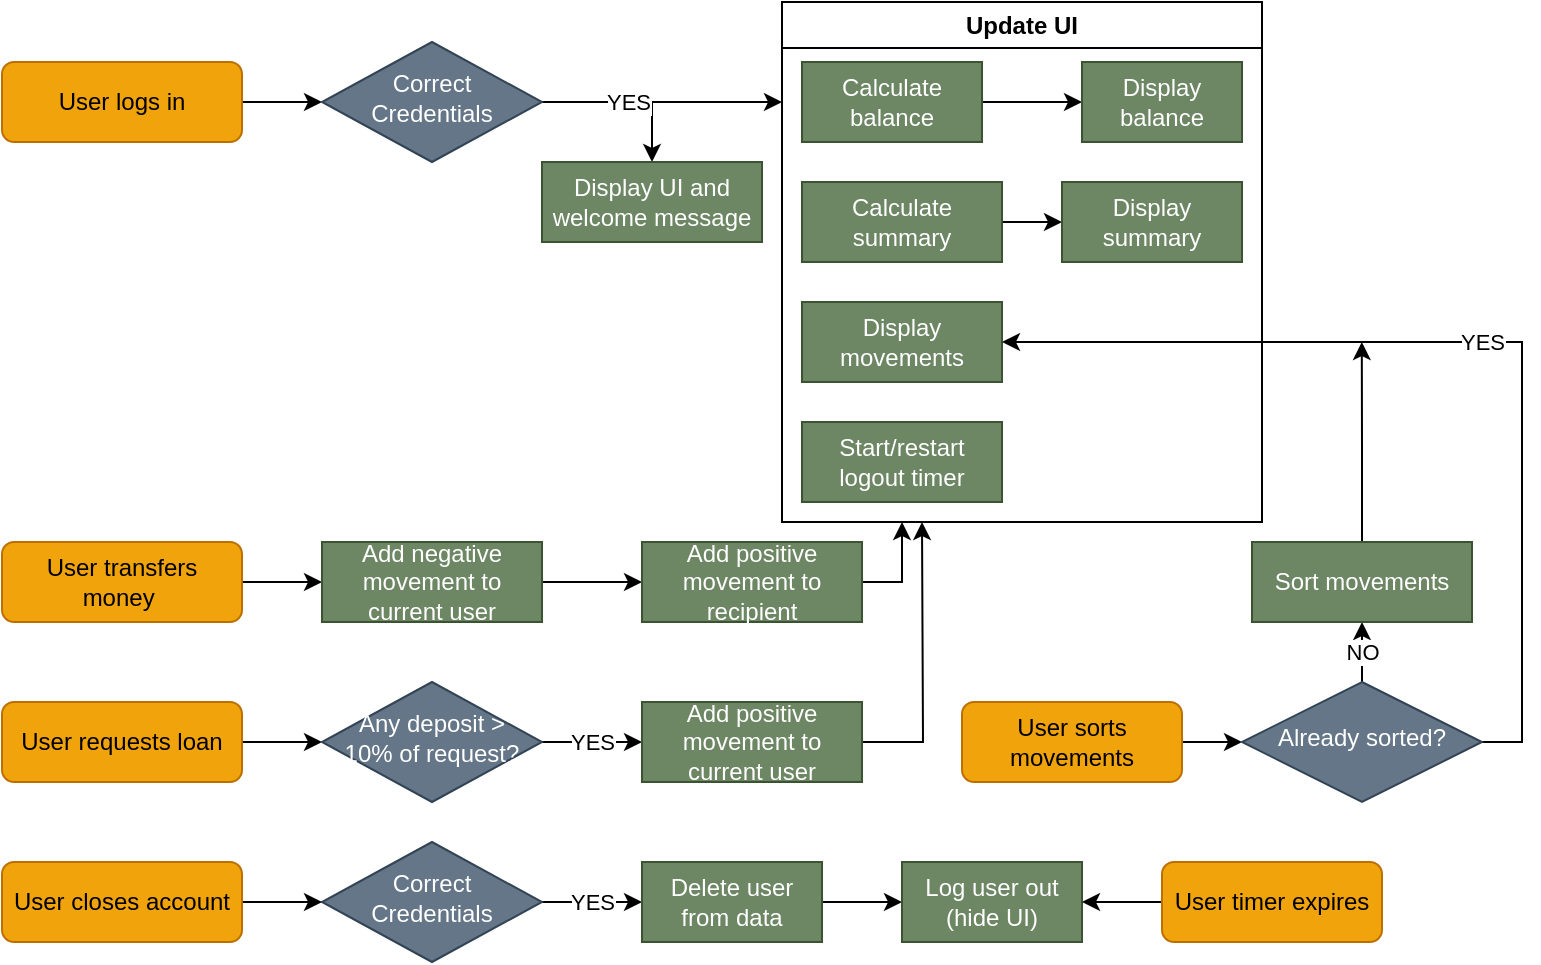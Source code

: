 <mxfile version="24.7.17">
  <diagram id="C5RBs43oDa-KdzZeNtuy" name="Page-1">
    <mxGraphModel dx="757" dy="681" grid="1" gridSize="10" guides="1" tooltips="1" connect="1" arrows="1" fold="1" page="1" pageScale="1" pageWidth="827" pageHeight="1169" math="0" shadow="0">
      <root>
        <mxCell id="WIyWlLk6GJQsqaUBKTNV-0" />
        <mxCell id="WIyWlLk6GJQsqaUBKTNV-1" parent="WIyWlLk6GJQsqaUBKTNV-0" />
        <mxCell id="kOU8PxFYshsEvwVghsib-7" style="edgeStyle=orthogonalEdgeStyle;rounded=0;orthogonalLoop=1;jettySize=auto;html=1;exitX=1;exitY=0.5;exitDx=0;exitDy=0;entryX=0;entryY=0.5;entryDx=0;entryDy=0;" edge="1" parent="WIyWlLk6GJQsqaUBKTNV-1" source="WIyWlLk6GJQsqaUBKTNV-3" target="kOU8PxFYshsEvwVghsib-6">
          <mxGeometry relative="1" as="geometry" />
        </mxCell>
        <mxCell id="WIyWlLk6GJQsqaUBKTNV-3" value="User logs in" style="rounded=1;whiteSpace=wrap;html=1;fontSize=12;glass=0;strokeWidth=1;shadow=0;fillColor=#f0a30a;fontColor=#000000;strokeColor=#BD7000;" parent="WIyWlLk6GJQsqaUBKTNV-1" vertex="1">
          <mxGeometry x="10" y="30" width="120" height="40" as="geometry" />
        </mxCell>
        <mxCell id="kOU8PxFYshsEvwVghsib-5" style="edgeStyle=orthogonalEdgeStyle;rounded=0;orthogonalLoop=1;jettySize=auto;html=1;exitX=1;exitY=0.5;exitDx=0;exitDy=0;entryX=0;entryY=0.5;entryDx=0;entryDy=0;" edge="1" parent="WIyWlLk6GJQsqaUBKTNV-1" source="WIyWlLk6GJQsqaUBKTNV-7" target="kOU8PxFYshsEvwVghsib-4">
          <mxGeometry relative="1" as="geometry" />
        </mxCell>
        <mxCell id="WIyWlLk6GJQsqaUBKTNV-7" value="User transfers money&amp;nbsp;" style="rounded=1;whiteSpace=wrap;html=1;fontSize=12;glass=0;strokeWidth=1;shadow=0;fillColor=#f0a30a;fontColor=#000000;strokeColor=#BD7000;" parent="WIyWlLk6GJQsqaUBKTNV-1" vertex="1">
          <mxGeometry x="10" y="270" width="120" height="40" as="geometry" />
        </mxCell>
        <mxCell id="kOU8PxFYshsEvwVghsib-34" value="YES" style="edgeStyle=orthogonalEdgeStyle;rounded=0;orthogonalLoop=1;jettySize=auto;html=1;exitX=1;exitY=0.5;exitDx=0;exitDy=0;entryX=0;entryY=0.5;entryDx=0;entryDy=0;" edge="1" parent="WIyWlLk6GJQsqaUBKTNV-1" source="WIyWlLk6GJQsqaUBKTNV-10" target="kOU8PxFYshsEvwVghsib-23">
          <mxGeometry relative="1" as="geometry" />
        </mxCell>
        <mxCell id="WIyWlLk6GJQsqaUBKTNV-10" value="Correct Credentials" style="rhombus;whiteSpace=wrap;html=1;shadow=0;fontFamily=Helvetica;fontSize=12;align=center;strokeWidth=1;spacing=6;spacingTop=-4;fillColor=#647687;fontColor=#ffffff;strokeColor=#314354;" parent="WIyWlLk6GJQsqaUBKTNV-1" vertex="1">
          <mxGeometry x="170" y="420" width="110" height="60" as="geometry" />
        </mxCell>
        <mxCell id="kOU8PxFYshsEvwVghsib-1" style="edgeStyle=orthogonalEdgeStyle;rounded=0;orthogonalLoop=1;jettySize=auto;html=1;exitX=1;exitY=0.5;exitDx=0;exitDy=0;entryX=0;entryY=0.5;entryDx=0;entryDy=0;" edge="1" parent="WIyWlLk6GJQsqaUBKTNV-1" source="WIyWlLk6GJQsqaUBKTNV-11" target="kOU8PxFYshsEvwVghsib-0">
          <mxGeometry relative="1" as="geometry" />
        </mxCell>
        <mxCell id="WIyWlLk6GJQsqaUBKTNV-11" value="User requests loan" style="rounded=1;whiteSpace=wrap;html=1;fontSize=12;glass=0;strokeWidth=1;shadow=0;fillColor=#f0a30a;fontColor=#000000;strokeColor=#BD7000;" parent="WIyWlLk6GJQsqaUBKTNV-1" vertex="1">
          <mxGeometry x="10" y="350" width="120" height="40" as="geometry" />
        </mxCell>
        <mxCell id="kOU8PxFYshsEvwVghsib-2" style="edgeStyle=orthogonalEdgeStyle;rounded=0;orthogonalLoop=1;jettySize=auto;html=1;exitX=1;exitY=0.5;exitDx=0;exitDy=0;entryX=0;entryY=0.5;entryDx=0;entryDy=0;" edge="1" parent="WIyWlLk6GJQsqaUBKTNV-1" source="WIyWlLk6GJQsqaUBKTNV-12" target="WIyWlLk6GJQsqaUBKTNV-10">
          <mxGeometry relative="1" as="geometry" />
        </mxCell>
        <mxCell id="WIyWlLk6GJQsqaUBKTNV-12" value="User closes account" style="rounded=1;whiteSpace=wrap;html=1;fontSize=12;glass=0;strokeWidth=1;shadow=0;fillColor=#f0a30a;fontColor=#000000;strokeColor=#BD7000;" parent="WIyWlLk6GJQsqaUBKTNV-1" vertex="1">
          <mxGeometry x="10" y="430" width="120" height="40" as="geometry" />
        </mxCell>
        <mxCell id="kOU8PxFYshsEvwVghsib-32" value="YES" style="edgeStyle=orthogonalEdgeStyle;rounded=0;orthogonalLoop=1;jettySize=auto;html=1;exitX=1;exitY=0.5;exitDx=0;exitDy=0;entryX=0;entryY=0.5;entryDx=0;entryDy=0;" edge="1" parent="WIyWlLk6GJQsqaUBKTNV-1" source="kOU8PxFYshsEvwVghsib-0" target="kOU8PxFYshsEvwVghsib-22">
          <mxGeometry relative="1" as="geometry" />
        </mxCell>
        <mxCell id="kOU8PxFYshsEvwVghsib-0" value="Any deposit &amp;gt; 10% of request?" style="rhombus;whiteSpace=wrap;html=1;shadow=0;fontFamily=Helvetica;fontSize=12;align=center;strokeWidth=1;spacing=6;spacingTop=-4;fillColor=#647687;fontColor=#ffffff;strokeColor=#314354;" vertex="1" parent="WIyWlLk6GJQsqaUBKTNV-1">
          <mxGeometry x="170" y="340" width="110" height="60" as="geometry" />
        </mxCell>
        <mxCell id="kOU8PxFYshsEvwVghsib-31" style="edgeStyle=orthogonalEdgeStyle;rounded=0;orthogonalLoop=1;jettySize=auto;html=1;exitX=1;exitY=0.5;exitDx=0;exitDy=0;entryX=0;entryY=0.5;entryDx=0;entryDy=0;" edge="1" parent="WIyWlLk6GJQsqaUBKTNV-1" source="kOU8PxFYshsEvwVghsib-4" target="kOU8PxFYshsEvwVghsib-21">
          <mxGeometry relative="1" as="geometry" />
        </mxCell>
        <mxCell id="kOU8PxFYshsEvwVghsib-4" value="Add negative movement to current user" style="rounded=0;whiteSpace=wrap;html=1;fillColor=#6d8764;fontColor=#ffffff;strokeColor=#3A5431;" vertex="1" parent="WIyWlLk6GJQsqaUBKTNV-1">
          <mxGeometry x="170" y="270" width="110" height="40" as="geometry" />
        </mxCell>
        <mxCell id="kOU8PxFYshsEvwVghsib-12" style="edgeStyle=orthogonalEdgeStyle;rounded=0;orthogonalLoop=1;jettySize=auto;html=1;exitX=1;exitY=0.5;exitDx=0;exitDy=0;" edge="1" parent="WIyWlLk6GJQsqaUBKTNV-1" source="kOU8PxFYshsEvwVghsib-6">
          <mxGeometry relative="1" as="geometry">
            <mxPoint x="400" y="50" as="targetPoint" />
          </mxGeometry>
        </mxCell>
        <mxCell id="kOU8PxFYshsEvwVghsib-13" value="YES" style="edgeStyle=orthogonalEdgeStyle;rounded=0;orthogonalLoop=1;jettySize=auto;html=1;exitX=1;exitY=0.5;exitDx=0;exitDy=0;entryX=0.5;entryY=0;entryDx=0;entryDy=0;" edge="1" parent="WIyWlLk6GJQsqaUBKTNV-1" source="kOU8PxFYshsEvwVghsib-6" target="kOU8PxFYshsEvwVghsib-11">
          <mxGeometry relative="1" as="geometry" />
        </mxCell>
        <mxCell id="kOU8PxFYshsEvwVghsib-6" value="Correct Credentials" style="rhombus;whiteSpace=wrap;html=1;shadow=0;fontFamily=Helvetica;fontSize=12;align=center;strokeWidth=1;spacing=6;spacingTop=-4;fillColor=#647687;fontColor=#ffffff;strokeColor=#314354;" vertex="1" parent="WIyWlLk6GJQsqaUBKTNV-1">
          <mxGeometry x="170" y="20" width="110" height="60" as="geometry" />
        </mxCell>
        <mxCell id="kOU8PxFYshsEvwVghsib-10" value="Update UI" style="swimlane;whiteSpace=wrap;html=1;" vertex="1" parent="WIyWlLk6GJQsqaUBKTNV-1">
          <mxGeometry x="400" width="240" height="260" as="geometry">
            <mxRectangle x="400" width="90" height="30" as="alternateBounds" />
          </mxGeometry>
        </mxCell>
        <mxCell id="kOU8PxFYshsEvwVghsib-30" style="edgeStyle=orthogonalEdgeStyle;rounded=0;orthogonalLoop=1;jettySize=auto;html=1;exitX=1;exitY=0.5;exitDx=0;exitDy=0;entryX=0;entryY=0.5;entryDx=0;entryDy=0;" edge="1" parent="kOU8PxFYshsEvwVghsib-10" source="kOU8PxFYshsEvwVghsib-14" target="kOU8PxFYshsEvwVghsib-18">
          <mxGeometry relative="1" as="geometry" />
        </mxCell>
        <mxCell id="kOU8PxFYshsEvwVghsib-14" value="Calculate balance" style="rounded=0;whiteSpace=wrap;html=1;fillColor=#6d8764;fontColor=#ffffff;strokeColor=#3A5431;" vertex="1" parent="kOU8PxFYshsEvwVghsib-10">
          <mxGeometry x="10" y="30" width="90" height="40" as="geometry" />
        </mxCell>
        <mxCell id="kOU8PxFYshsEvwVghsib-29" style="edgeStyle=orthogonalEdgeStyle;rounded=0;orthogonalLoop=1;jettySize=auto;html=1;exitX=1;exitY=0.5;exitDx=0;exitDy=0;entryX=0;entryY=0.5;entryDx=0;entryDy=0;" edge="1" parent="kOU8PxFYshsEvwVghsib-10" source="kOU8PxFYshsEvwVghsib-15" target="kOU8PxFYshsEvwVghsib-19">
          <mxGeometry relative="1" as="geometry" />
        </mxCell>
        <mxCell id="kOU8PxFYshsEvwVghsib-15" value="Calculate summary" style="rounded=0;whiteSpace=wrap;html=1;fillColor=#6d8764;fontColor=#ffffff;strokeColor=#3A5431;" vertex="1" parent="kOU8PxFYshsEvwVghsib-10">
          <mxGeometry x="10" y="90" width="100" height="40" as="geometry" />
        </mxCell>
        <mxCell id="kOU8PxFYshsEvwVghsib-16" value="Display movements" style="rounded=0;whiteSpace=wrap;html=1;fillColor=#6d8764;fontColor=#ffffff;strokeColor=#3A5431;" vertex="1" parent="kOU8PxFYshsEvwVghsib-10">
          <mxGeometry x="10" y="150" width="100" height="40" as="geometry" />
        </mxCell>
        <mxCell id="kOU8PxFYshsEvwVghsib-17" value="Start/restart logout timer" style="rounded=0;whiteSpace=wrap;html=1;fillColor=#6d8764;fontColor=#ffffff;strokeColor=#3A5431;" vertex="1" parent="kOU8PxFYshsEvwVghsib-10">
          <mxGeometry x="10" y="210" width="100" height="40" as="geometry" />
        </mxCell>
        <mxCell id="kOU8PxFYshsEvwVghsib-18" value="Display balance" style="rounded=0;whiteSpace=wrap;html=1;fillColor=#6d8764;fontColor=#ffffff;strokeColor=#3A5431;" vertex="1" parent="kOU8PxFYshsEvwVghsib-10">
          <mxGeometry x="150" y="30" width="80" height="40" as="geometry" />
        </mxCell>
        <mxCell id="kOU8PxFYshsEvwVghsib-19" value="Display summary" style="rounded=0;whiteSpace=wrap;html=1;fillColor=#6d8764;fontColor=#ffffff;strokeColor=#3A5431;" vertex="1" parent="kOU8PxFYshsEvwVghsib-10">
          <mxGeometry x="140" y="90" width="90" height="40" as="geometry" />
        </mxCell>
        <mxCell id="kOU8PxFYshsEvwVghsib-11" value="Display UI and welcome message" style="rounded=0;whiteSpace=wrap;html=1;fillColor=#6d8764;fontColor=#ffffff;strokeColor=#3A5431;" vertex="1" parent="WIyWlLk6GJQsqaUBKTNV-1">
          <mxGeometry x="280" y="80" width="110" height="40" as="geometry" />
        </mxCell>
        <mxCell id="kOU8PxFYshsEvwVghsib-35" style="edgeStyle=orthogonalEdgeStyle;rounded=0;orthogonalLoop=1;jettySize=auto;html=1;exitX=1;exitY=0.5;exitDx=0;exitDy=0;entryX=0.25;entryY=1;entryDx=0;entryDy=0;" edge="1" parent="WIyWlLk6GJQsqaUBKTNV-1" source="kOU8PxFYshsEvwVghsib-21" target="kOU8PxFYshsEvwVghsib-10">
          <mxGeometry relative="1" as="geometry" />
        </mxCell>
        <mxCell id="kOU8PxFYshsEvwVghsib-21" value="Add positive movement to recipient" style="rounded=0;whiteSpace=wrap;html=1;fillColor=#6d8764;fontColor=#ffffff;strokeColor=#3A5431;" vertex="1" parent="WIyWlLk6GJQsqaUBKTNV-1">
          <mxGeometry x="330" y="270" width="110" height="40" as="geometry" />
        </mxCell>
        <mxCell id="kOU8PxFYshsEvwVghsib-36" style="edgeStyle=orthogonalEdgeStyle;rounded=0;orthogonalLoop=1;jettySize=auto;html=1;exitX=1;exitY=0.5;exitDx=0;exitDy=0;" edge="1" parent="WIyWlLk6GJQsqaUBKTNV-1" source="kOU8PxFYshsEvwVghsib-22">
          <mxGeometry relative="1" as="geometry">
            <mxPoint x="470" y="260.0" as="targetPoint" />
          </mxGeometry>
        </mxCell>
        <mxCell id="kOU8PxFYshsEvwVghsib-22" value="Add positive movement to current user" style="rounded=0;whiteSpace=wrap;html=1;fillColor=#6d8764;fontColor=#ffffff;strokeColor=#3A5431;" vertex="1" parent="WIyWlLk6GJQsqaUBKTNV-1">
          <mxGeometry x="330" y="350" width="110" height="40" as="geometry" />
        </mxCell>
        <mxCell id="kOU8PxFYshsEvwVghsib-37" style="edgeStyle=orthogonalEdgeStyle;rounded=0;orthogonalLoop=1;jettySize=auto;html=1;exitX=1;exitY=0.5;exitDx=0;exitDy=0;entryX=0;entryY=0.5;entryDx=0;entryDy=0;" edge="1" parent="WIyWlLk6GJQsqaUBKTNV-1" source="kOU8PxFYshsEvwVghsib-23" target="kOU8PxFYshsEvwVghsib-24">
          <mxGeometry relative="1" as="geometry" />
        </mxCell>
        <mxCell id="kOU8PxFYshsEvwVghsib-23" value="Delete user from data" style="rounded=0;whiteSpace=wrap;html=1;fillColor=#6d8764;fontColor=#ffffff;strokeColor=#3A5431;" vertex="1" parent="WIyWlLk6GJQsqaUBKTNV-1">
          <mxGeometry x="330" y="430" width="90" height="40" as="geometry" />
        </mxCell>
        <mxCell id="kOU8PxFYshsEvwVghsib-24" value="Log user out (hide UI)" style="rounded=0;whiteSpace=wrap;html=1;fillColor=#6d8764;fontColor=#ffffff;strokeColor=#3A5431;" vertex="1" parent="WIyWlLk6GJQsqaUBKTNV-1">
          <mxGeometry x="460" y="430" width="90" height="40" as="geometry" />
        </mxCell>
        <mxCell id="kOU8PxFYshsEvwVghsib-39" style="edgeStyle=orthogonalEdgeStyle;rounded=0;orthogonalLoop=1;jettySize=auto;html=1;exitX=1;exitY=0.5;exitDx=0;exitDy=0;entryX=0;entryY=0.5;entryDx=0;entryDy=0;" edge="1" parent="WIyWlLk6GJQsqaUBKTNV-1" source="kOU8PxFYshsEvwVghsib-25" target="kOU8PxFYshsEvwVghsib-27">
          <mxGeometry relative="1" as="geometry" />
        </mxCell>
        <mxCell id="kOU8PxFYshsEvwVghsib-25" value="User sorts movements" style="rounded=1;whiteSpace=wrap;html=1;fontSize=12;glass=0;strokeWidth=1;shadow=0;fillColor=#f0a30a;fontColor=#000000;strokeColor=#BD7000;" vertex="1" parent="WIyWlLk6GJQsqaUBKTNV-1">
          <mxGeometry x="490" y="350" width="110" height="40" as="geometry" />
        </mxCell>
        <mxCell id="kOU8PxFYshsEvwVghsib-38" style="edgeStyle=orthogonalEdgeStyle;rounded=0;orthogonalLoop=1;jettySize=auto;html=1;exitX=0;exitY=0.5;exitDx=0;exitDy=0;entryX=1;entryY=0.5;entryDx=0;entryDy=0;" edge="1" parent="WIyWlLk6GJQsqaUBKTNV-1" source="kOU8PxFYshsEvwVghsib-26" target="kOU8PxFYshsEvwVghsib-24">
          <mxGeometry relative="1" as="geometry" />
        </mxCell>
        <mxCell id="kOU8PxFYshsEvwVghsib-26" value="User timer expires" style="rounded=1;whiteSpace=wrap;html=1;fontSize=12;glass=0;strokeWidth=1;shadow=0;fillColor=#f0a30a;fontColor=#000000;strokeColor=#BD7000;" vertex="1" parent="WIyWlLk6GJQsqaUBKTNV-1">
          <mxGeometry x="590" y="430" width="110" height="40" as="geometry" />
        </mxCell>
        <mxCell id="kOU8PxFYshsEvwVghsib-40" value="YES" style="edgeStyle=orthogonalEdgeStyle;rounded=0;orthogonalLoop=1;jettySize=auto;html=1;exitX=1;exitY=0.5;exitDx=0;exitDy=0;entryX=1;entryY=0.5;entryDx=0;entryDy=0;" edge="1" parent="WIyWlLk6GJQsqaUBKTNV-1" source="kOU8PxFYshsEvwVghsib-27" target="kOU8PxFYshsEvwVghsib-16">
          <mxGeometry relative="1" as="geometry" />
        </mxCell>
        <mxCell id="kOU8PxFYshsEvwVghsib-43" value="NO" style="edgeStyle=orthogonalEdgeStyle;rounded=0;orthogonalLoop=1;jettySize=auto;html=1;exitX=0.5;exitY=0;exitDx=0;exitDy=0;entryX=0.5;entryY=1;entryDx=0;entryDy=0;" edge="1" parent="WIyWlLk6GJQsqaUBKTNV-1" source="kOU8PxFYshsEvwVghsib-27" target="kOU8PxFYshsEvwVghsib-28">
          <mxGeometry relative="1" as="geometry" />
        </mxCell>
        <mxCell id="kOU8PxFYshsEvwVghsib-27" value="Already sorted?" style="rhombus;whiteSpace=wrap;html=1;shadow=0;fontFamily=Helvetica;fontSize=12;align=center;strokeWidth=1;spacing=6;spacingTop=-4;fillColor=#647687;fontColor=#ffffff;strokeColor=#314354;" vertex="1" parent="WIyWlLk6GJQsqaUBKTNV-1">
          <mxGeometry x="630" y="340" width="120" height="60" as="geometry" />
        </mxCell>
        <mxCell id="kOU8PxFYshsEvwVghsib-44" style="edgeStyle=orthogonalEdgeStyle;rounded=0;orthogonalLoop=1;jettySize=auto;html=1;exitX=0.5;exitY=0;exitDx=0;exitDy=0;" edge="1" parent="WIyWlLk6GJQsqaUBKTNV-1" source="kOU8PxFYshsEvwVghsib-28">
          <mxGeometry relative="1" as="geometry">
            <mxPoint x="689.897" y="170.0" as="targetPoint" />
          </mxGeometry>
        </mxCell>
        <mxCell id="kOU8PxFYshsEvwVghsib-28" value="Sort movements" style="rounded=0;whiteSpace=wrap;html=1;fillColor=#6d8764;fontColor=#ffffff;strokeColor=#3A5431;" vertex="1" parent="WIyWlLk6GJQsqaUBKTNV-1">
          <mxGeometry x="635" y="270" width="110" height="40" as="geometry" />
        </mxCell>
      </root>
    </mxGraphModel>
  </diagram>
</mxfile>
